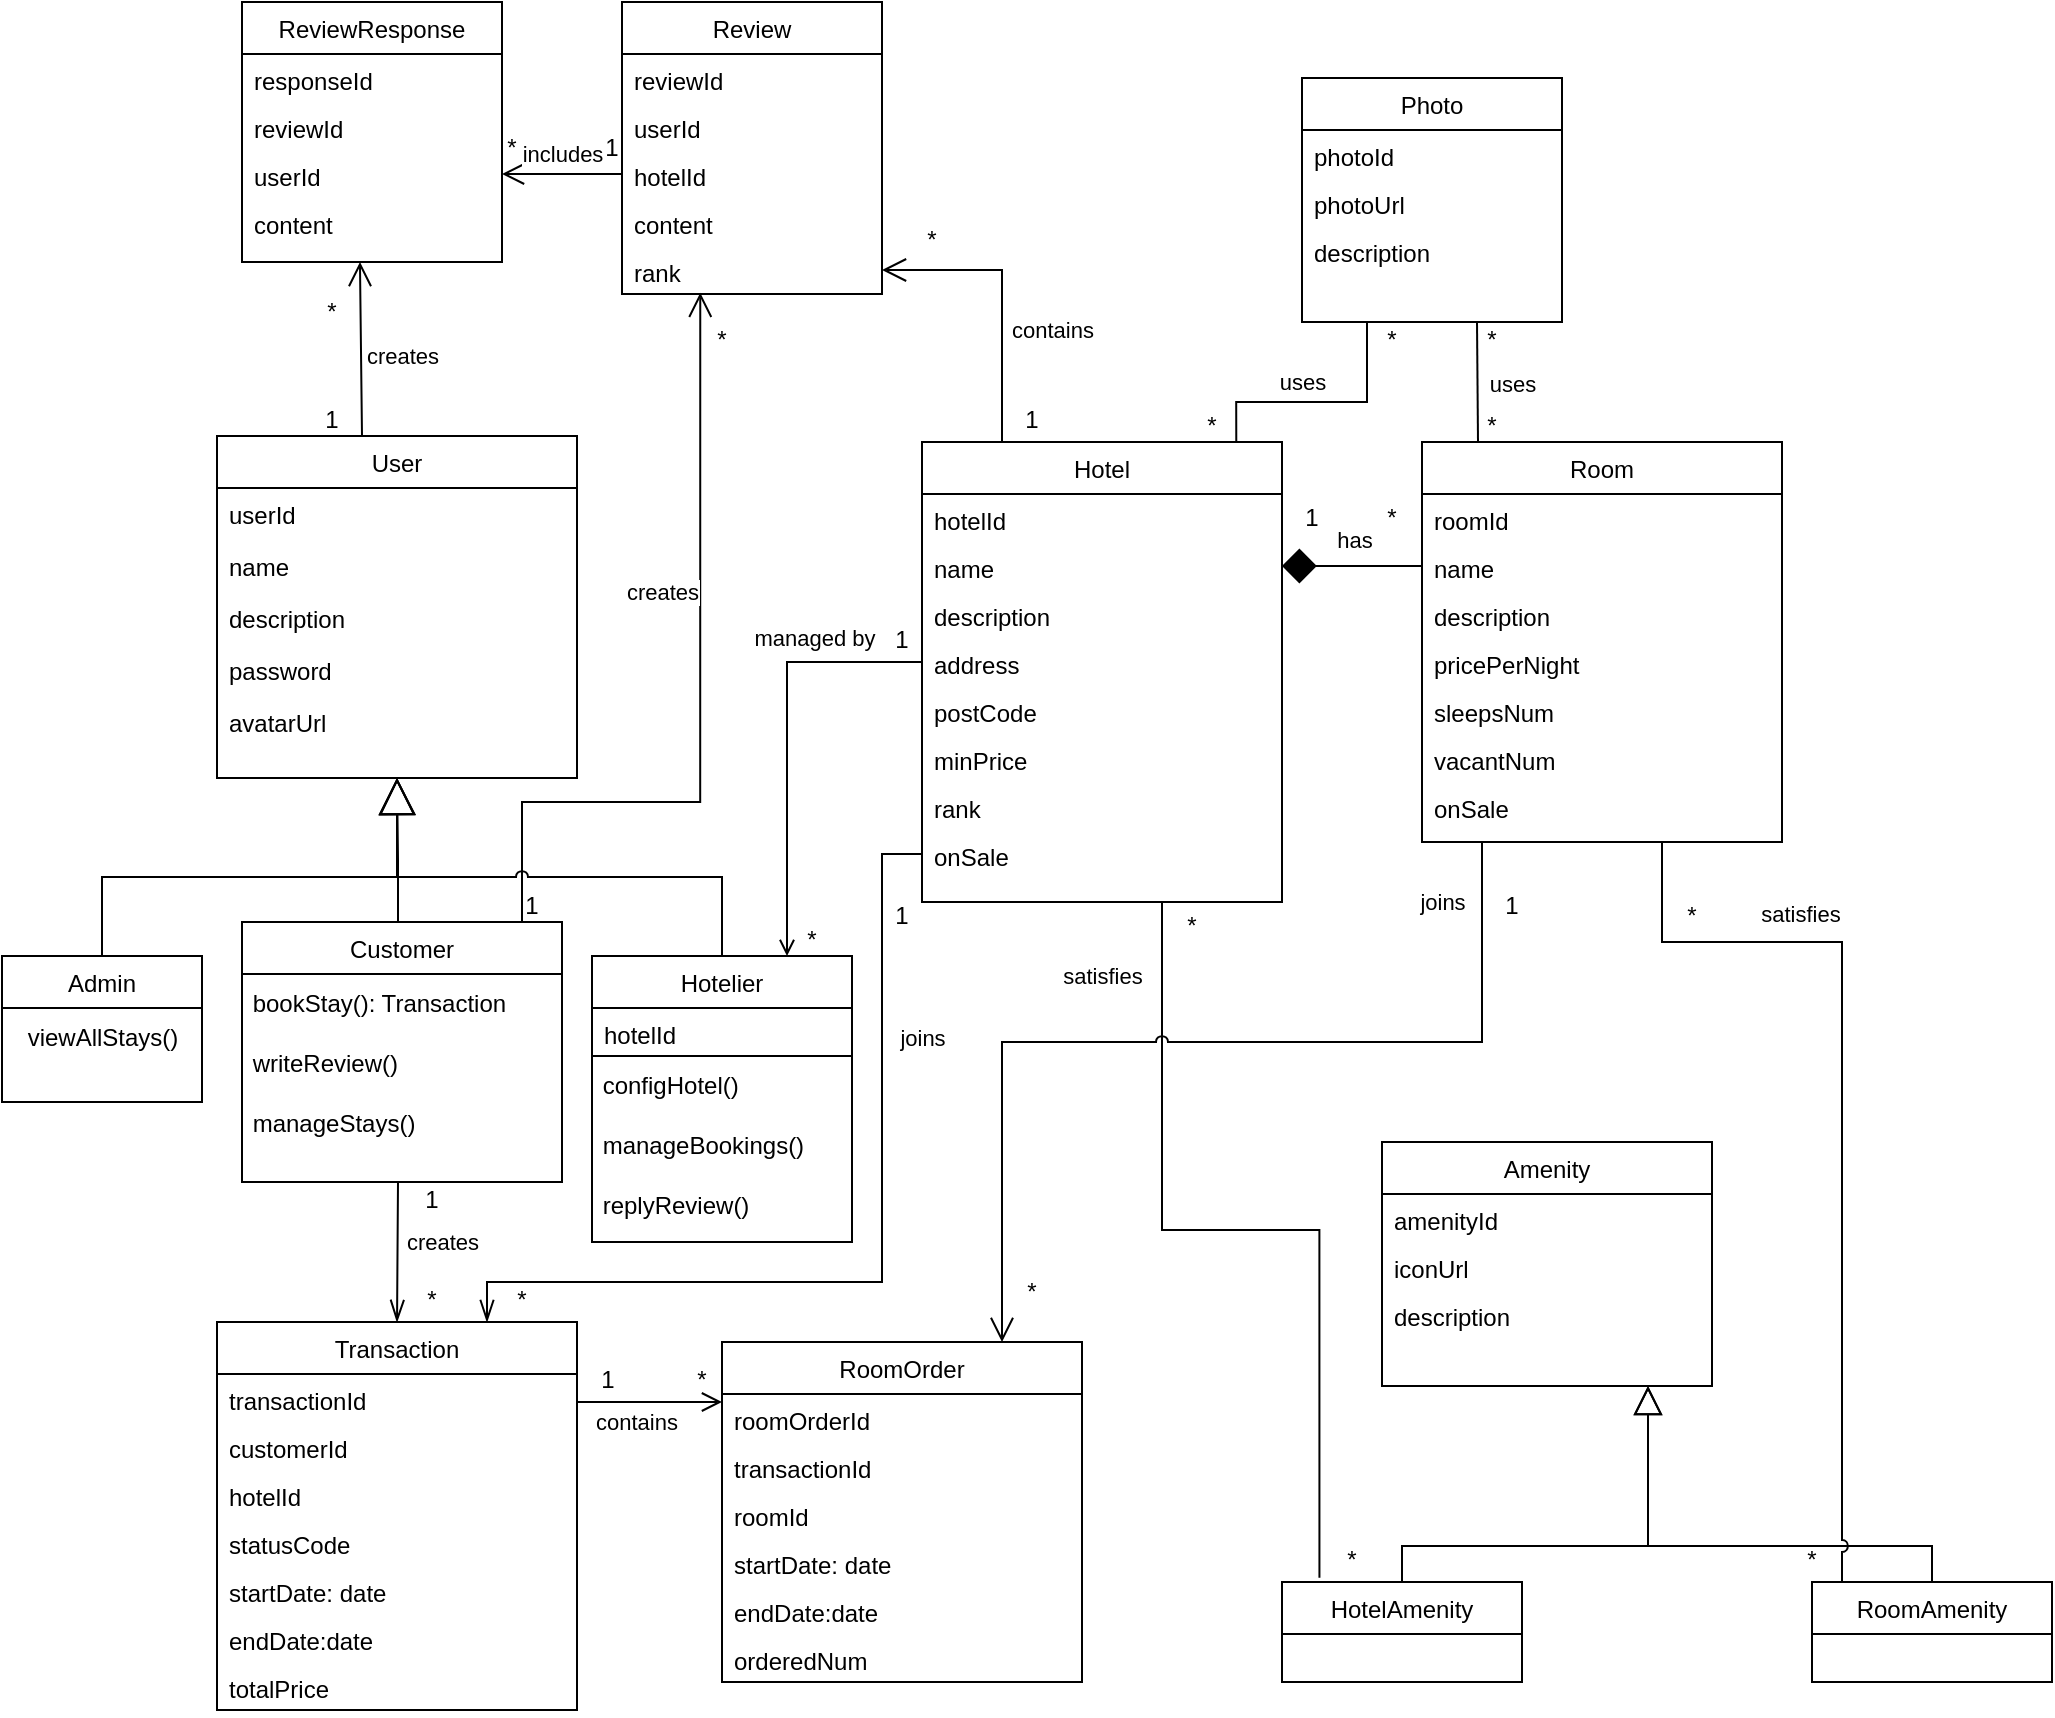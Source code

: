 <mxfile version="20.2.3" type="google"><diagram id="aSwa7ETmLhgrIeJI8pSW" name="Page-1"><mxGraphModel grid="1" page="1" gridSize="10" guides="1" tooltips="1" connect="1" arrows="1" fold="1" pageScale="1" pageWidth="827" pageHeight="1169" math="0" shadow="0"><root><mxCell id="0"/><mxCell id="1" parent="0"/><mxCell id="eSgOIEtnRyOjsl1d_FA5-6" style="edgeStyle=orthogonalEdgeStyle;rounded=0;jumpStyle=arc;orthogonalLoop=1;jettySize=auto;html=1;startArrow=none;startFill=0;endArrow=open;endFill=0;startSize=15;endSize=10;targetPerimeterSpacing=0;strokeWidth=1;exitX=0.278;exitY=0;exitDx=0;exitDy=0;exitPerimeter=0;" edge="1" parent="1" source="eSgOIEtnRyOjsl1d_FA5-7"><mxGeometry relative="1" as="geometry"><mxPoint x="-211" y="340" as="targetPoint"/><Array as="points"><mxPoint x="-210" y="405"/><mxPoint x="-211" y="405"/></Array></mxGeometry></mxCell><mxCell id="IqJjJi4wjDr5UEuTBUPb-1" value="creates" style="edgeLabel;html=1;align=center;verticalAlign=middle;resizable=0;points=[];" connectable="0" vertex="1" parent="eSgOIEtnRyOjsl1d_FA5-6"><mxGeometry x="0.131" y="-4" relative="1" as="geometry"><mxPoint x="17" y="-1" as="offset"/></mxGeometry></mxCell><mxCell id="eSgOIEtnRyOjsl1d_FA5-7" value="User" style="swimlane;fontStyle=0;align=center;verticalAlign=top;childLayout=stackLayout;horizontal=1;startSize=26;horizontalStack=0;resizeParent=1;resizeLast=0;collapsible=1;marginBottom=0;rounded=0;shadow=0;strokeWidth=1;" vertex="1" parent="1"><mxGeometry x="-282.5" y="427" width="180" height="171" as="geometry"><mxRectangle x="130" y="380" width="160" height="26" as="alternateBounds"/></mxGeometry></mxCell><mxCell id="eSgOIEtnRyOjsl1d_FA5-8" value="userId" style="text;align=left;verticalAlign=top;spacingLeft=4;spacingRight=4;overflow=hidden;rotatable=0;points=[[0,0.5],[1,0.5]];portConstraint=eastwest;" vertex="1" parent="eSgOIEtnRyOjsl1d_FA5-7"><mxGeometry y="26" width="180" height="26" as="geometry"/></mxCell><mxCell id="eSgOIEtnRyOjsl1d_FA5-9" value="name" style="text;align=left;verticalAlign=top;spacingLeft=4;spacingRight=4;overflow=hidden;rotatable=0;points=[[0,0.5],[1,0.5]];portConstraint=eastwest;" vertex="1" parent="eSgOIEtnRyOjsl1d_FA5-7"><mxGeometry y="52" width="180" height="26" as="geometry"/></mxCell><mxCell id="eSgOIEtnRyOjsl1d_FA5-10" value="description" style="text;align=left;verticalAlign=top;spacingLeft=4;spacingRight=4;overflow=hidden;rotatable=0;points=[[0,0.5],[1,0.5]];portConstraint=eastwest;" vertex="1" parent="eSgOIEtnRyOjsl1d_FA5-7"><mxGeometry y="78" width="180" height="26" as="geometry"/></mxCell><mxCell id="eSgOIEtnRyOjsl1d_FA5-11" value="password" style="text;align=left;verticalAlign=top;spacingLeft=4;spacingRight=4;overflow=hidden;rotatable=0;points=[[0,0.5],[1,0.5]];portConstraint=eastwest;rounded=0;shadow=0;html=0;" vertex="1" parent="eSgOIEtnRyOjsl1d_FA5-7"><mxGeometry y="104" width="180" height="26" as="geometry"/></mxCell><mxCell id="eSgOIEtnRyOjsl1d_FA5-12" value="avatarUrl" style="text;align=left;verticalAlign=top;spacingLeft=4;spacingRight=4;overflow=hidden;rotatable=0;points=[[0,0.5],[1,0.5]];portConstraint=eastwest;rounded=0;shadow=0;html=0;" vertex="1" parent="eSgOIEtnRyOjsl1d_FA5-7"><mxGeometry y="130" width="180" height="26" as="geometry"/></mxCell><mxCell id="eSgOIEtnRyOjsl1d_FA5-140" style="edgeStyle=orthogonalEdgeStyle;rounded=0;orthogonalLoop=1;jettySize=auto;html=1;exitX=0.5;exitY=0;exitDx=0;exitDy=0;entryX=0.5;entryY=1;entryDx=0;entryDy=0;endArrow=block;endFill=0;endSize=16;" edge="1" parent="1" source="eSgOIEtnRyOjsl1d_FA5-14" target="eSgOIEtnRyOjsl1d_FA5-7"><mxGeometry relative="1" as="geometry"/></mxCell><mxCell id="eSgOIEtnRyOjsl1d_FA5-14" value="Admin" style="swimlane;fontStyle=0;align=center;verticalAlign=top;childLayout=stackLayout;horizontal=1;startSize=26;horizontalStack=0;resizeParent=1;resizeLast=0;collapsible=1;marginBottom=0;rounded=0;shadow=0;strokeWidth=1;" vertex="1" parent="1"><mxGeometry x="-390" y="687" width="100" height="73" as="geometry"><mxRectangle x="130" y="380" width="160" height="26" as="alternateBounds"/></mxGeometry></mxCell><mxCell id="eSgOIEtnRyOjsl1d_FA5-133" value="viewAllStays()" style="text;html=1;align=center;verticalAlign=middle;resizable=0;points=[];autosize=1;strokeColor=none;fillColor=none;" vertex="1" parent="eSgOIEtnRyOjsl1d_FA5-14"><mxGeometry y="26" width="100" height="30" as="geometry"/></mxCell><mxCell id="eSgOIEtnRyOjsl1d_FA5-17" style="edgeStyle=orthogonalEdgeStyle;rounded=0;jumpStyle=arc;orthogonalLoop=1;jettySize=auto;html=1;startArrow=none;startFill=0;endArrow=open;endFill=0;startSize=15;endSize=10;targetPerimeterSpacing=0;strokeWidth=1;entryX=0.301;entryY=0.975;entryDx=0;entryDy=0;entryPerimeter=0;" edge="1" parent="1" source="eSgOIEtnRyOjsl1d_FA5-18" target="eSgOIEtnRyOjsl1d_FA5-68"><mxGeometry relative="1" as="geometry"><mxPoint x="-40" y="370" as="targetPoint"/><Array as="points"><mxPoint x="-130" y="610"/><mxPoint x="-41" y="610"/></Array></mxGeometry></mxCell><mxCell id="IqJjJi4wjDr5UEuTBUPb-4" value="creates" style="edgeLabel;html=1;align=center;verticalAlign=middle;resizable=0;points=[];" connectable="0" vertex="1" parent="eSgOIEtnRyOjsl1d_FA5-17"><mxGeometry x="0.24" y="3" relative="1" as="geometry"><mxPoint x="-16" y="-4" as="offset"/></mxGeometry></mxCell><mxCell id="eSgOIEtnRyOjsl1d_FA5-138" style="edgeStyle=orthogonalEdgeStyle;rounded=0;orthogonalLoop=1;jettySize=auto;html=1;exitX=0.5;exitY=0;exitDx=0;exitDy=0;entryX=0.5;entryY=1;entryDx=0;entryDy=0;endArrow=block;endFill=0;endSize=16;" edge="1" parent="1" source="eSgOIEtnRyOjsl1d_FA5-18" target="eSgOIEtnRyOjsl1d_FA5-7"><mxGeometry relative="1" as="geometry"><Array as="points"><mxPoint x="-192" y="670"/><mxPoint x="-192" y="639"/><mxPoint x="-192" y="639"/></Array></mxGeometry></mxCell><mxCell id="eSgOIEtnRyOjsl1d_FA5-143" style="edgeStyle=orthogonalEdgeStyle;rounded=0;jumpStyle=arc;orthogonalLoop=1;jettySize=auto;html=1;exitX=0.5;exitY=1;exitDx=0;exitDy=0;entryX=0.5;entryY=0;entryDx=0;entryDy=0;endArrow=openThin;endFill=0;endSize=9;startSize=15;" edge="1" parent="1" source="eSgOIEtnRyOjsl1d_FA5-18" target="eSgOIEtnRyOjsl1d_FA5-102"><mxGeometry relative="1" as="geometry"><Array as="points"><mxPoint x="-192" y="800"/><mxPoint x="-192" y="835"/><mxPoint x="-192" y="835"/></Array></mxGeometry></mxCell><mxCell id="IqJjJi4wjDr5UEuTBUPb-5" value="creates" style="edgeLabel;html=1;align=center;verticalAlign=middle;resizable=0;points=[];" connectable="0" vertex="1" parent="eSgOIEtnRyOjsl1d_FA5-143"><mxGeometry x="-0.114" y="1" relative="1" as="geometry"><mxPoint x="21" as="offset"/></mxGeometry></mxCell><mxCell id="eSgOIEtnRyOjsl1d_FA5-18" value="Customer" style="swimlane;fontStyle=0;align=center;verticalAlign=top;childLayout=stackLayout;horizontal=1;startSize=26;horizontalStack=0;resizeParent=1;resizeLast=0;collapsible=1;marginBottom=0;rounded=0;shadow=0;strokeWidth=1;" vertex="1" parent="1"><mxGeometry x="-270" y="670" width="160" height="130" as="geometry"><mxRectangle x="130" y="380" width="160" height="26" as="alternateBounds"/></mxGeometry></mxCell><mxCell id="eSgOIEtnRyOjsl1d_FA5-130" value="&amp;nbsp;bookStay(): Transaction" style="text;html=1;align=left;verticalAlign=middle;resizable=0;points=[];autosize=1;strokeColor=none;fillColor=none;" vertex="1" parent="eSgOIEtnRyOjsl1d_FA5-18"><mxGeometry y="26" width="160" height="30" as="geometry"/></mxCell><mxCell id="eSgOIEtnRyOjsl1d_FA5-131" value="&amp;nbsp;writeReview()" style="text;html=1;align=left;verticalAlign=middle;resizable=0;points=[];autosize=1;strokeColor=none;fillColor=none;glass=0;rounded=0;shadow=0;sketch=0;" vertex="1" parent="eSgOIEtnRyOjsl1d_FA5-18"><mxGeometry y="56" width="160" height="30" as="geometry"/></mxCell><mxCell id="eSgOIEtnRyOjsl1d_FA5-132" value="&amp;nbsp;manageStays()" style="text;html=1;align=left;verticalAlign=middle;resizable=0;points=[];autosize=1;strokeColor=none;fillColor=none;" vertex="1" parent="eSgOIEtnRyOjsl1d_FA5-18"><mxGeometry y="86" width="160" height="30" as="geometry"/></mxCell><mxCell id="eSgOIEtnRyOjsl1d_FA5-20" style="edgeStyle=orthogonalEdgeStyle;rounded=0;orthogonalLoop=1;jettySize=auto;html=1;entryX=0;entryY=0.5;entryDx=0;entryDy=0;endArrow=none;endFill=0;endSize=10;strokeWidth=1;exitX=0.75;exitY=0;exitDx=0;exitDy=0;startArrow=open;startFill=0;" edge="1" parent="1" source="eSgOIEtnRyOjsl1d_FA5-21" target="eSgOIEtnRyOjsl1d_FA5-41"><mxGeometry relative="1" as="geometry"/></mxCell><mxCell id="IqJjJi4wjDr5UEuTBUPb-14" value="managed by" style="edgeLabel;html=1;align=center;verticalAlign=middle;resizable=0;points=[];" connectable="0" vertex="1" parent="eSgOIEtnRyOjsl1d_FA5-20"><mxGeometry x="0.406" y="-4" relative="1" as="geometry"><mxPoint x="9" y="-16" as="offset"/></mxGeometry></mxCell><mxCell id="eSgOIEtnRyOjsl1d_FA5-142" style="edgeStyle=orthogonalEdgeStyle;rounded=0;orthogonalLoop=1;jettySize=auto;html=1;exitX=0.5;exitY=0;exitDx=0;exitDy=0;entryX=0.5;entryY=1;entryDx=0;entryDy=0;endArrow=block;endFill=0;endSize=16;jumpStyle=arc;" edge="1" parent="1" source="eSgOIEtnRyOjsl1d_FA5-21" target="eSgOIEtnRyOjsl1d_FA5-7"><mxGeometry relative="1" as="geometry"/></mxCell><mxCell id="eSgOIEtnRyOjsl1d_FA5-21" value="Hotelier" style="swimlane;fontStyle=0;align=center;verticalAlign=top;childLayout=stackLayout;horizontal=1;startSize=26;horizontalStack=0;resizeParent=1;resizeLast=0;collapsible=1;marginBottom=0;rounded=0;shadow=0;strokeWidth=1;" vertex="1" parent="1"><mxGeometry x="-95" y="687" width="130" height="143" as="geometry"><mxRectangle x="130" y="380" width="160" height="26" as="alternateBounds"/></mxGeometry></mxCell><mxCell id="eSgOIEtnRyOjsl1d_FA5-22" value="hotelId&#10;" style="text;align=left;verticalAlign=top;spacingLeft=4;spacingRight=4;overflow=hidden;rotatable=0;points=[[0,0.5],[1,0.5]];portConstraint=eastwest;strokeColor=default;" vertex="1" parent="eSgOIEtnRyOjsl1d_FA5-21"><mxGeometry y="26" width="130" height="24" as="geometry"/></mxCell><mxCell id="eSgOIEtnRyOjsl1d_FA5-134" value="&amp;nbsp;configHotel()" style="text;html=1;align=left;verticalAlign=middle;resizable=0;points=[];autosize=1;strokeColor=none;fillColor=none;" vertex="1" parent="eSgOIEtnRyOjsl1d_FA5-21"><mxGeometry y="50" width="130" height="30" as="geometry"/></mxCell><mxCell id="eSgOIEtnRyOjsl1d_FA5-135" value="&amp;nbsp;manageBookings()" style="text;html=1;align=left;verticalAlign=middle;resizable=0;points=[];autosize=1;strokeColor=none;fillColor=none;" vertex="1" parent="eSgOIEtnRyOjsl1d_FA5-21"><mxGeometry y="80" width="130" height="30" as="geometry"/></mxCell><mxCell id="eSgOIEtnRyOjsl1d_FA5-147" value="&amp;nbsp;replyReview()" style="text;html=1;align=left;verticalAlign=middle;resizable=0;points=[];autosize=1;strokeColor=none;fillColor=none;" vertex="1" parent="eSgOIEtnRyOjsl1d_FA5-21"><mxGeometry y="110" width="130" height="30" as="geometry"/></mxCell><mxCell id="eSgOIEtnRyOjsl1d_FA5-24" value="RoomOrder" style="swimlane;fontStyle=0;align=center;verticalAlign=top;childLayout=stackLayout;horizontal=1;startSize=26;horizontalStack=0;resizeParent=1;resizeLast=0;collapsible=1;marginBottom=0;rounded=0;shadow=0;strokeWidth=1;" vertex="1" parent="1"><mxGeometry x="-30" y="880" width="180" height="170" as="geometry"><mxRectangle x="130" y="380" width="160" height="26" as="alternateBounds"/></mxGeometry></mxCell><mxCell id="eSgOIEtnRyOjsl1d_FA5-25" value="roomOrderId&#10;" style="text;align=left;verticalAlign=top;spacingLeft=4;spacingRight=4;overflow=hidden;rotatable=0;points=[[0,0.5],[1,0.5]];portConstraint=eastwest;" vertex="1" parent="eSgOIEtnRyOjsl1d_FA5-24"><mxGeometry y="26" width="180" height="24" as="geometry"/></mxCell><mxCell id="eSgOIEtnRyOjsl1d_FA5-26" value="transactionId" style="text;align=left;verticalAlign=top;spacingLeft=4;spacingRight=4;overflow=hidden;rotatable=0;points=[[0,0.5],[1,0.5]];portConstraint=eastwest;" vertex="1" parent="eSgOIEtnRyOjsl1d_FA5-24"><mxGeometry y="50" width="180" height="24" as="geometry"/></mxCell><mxCell id="eSgOIEtnRyOjsl1d_FA5-27" value="roomId" style="text;align=left;verticalAlign=top;spacingLeft=4;spacingRight=4;overflow=hidden;rotatable=0;points=[[0,0.5],[1,0.5]];portConstraint=eastwest;" vertex="1" parent="eSgOIEtnRyOjsl1d_FA5-24"><mxGeometry y="74" width="180" height="24" as="geometry"/></mxCell><mxCell id="eSgOIEtnRyOjsl1d_FA5-28" value="startDate: date" style="text;align=left;verticalAlign=top;spacingLeft=4;spacingRight=4;overflow=hidden;rotatable=0;points=[[0,0.5],[1,0.5]];portConstraint=eastwest;" vertex="1" parent="eSgOIEtnRyOjsl1d_FA5-24"><mxGeometry y="98" width="180" height="24" as="geometry"/></mxCell><mxCell id="eSgOIEtnRyOjsl1d_FA5-29" value="endDate:date" style="text;align=left;verticalAlign=top;spacingLeft=4;spacingRight=4;overflow=hidden;rotatable=0;points=[[0,0.5],[1,0.5]];portConstraint=eastwest;" vertex="1" parent="eSgOIEtnRyOjsl1d_FA5-24"><mxGeometry y="122" width="180" height="24" as="geometry"/></mxCell><mxCell id="eSgOIEtnRyOjsl1d_FA5-30" value="orderedNum" style="text;align=left;verticalAlign=top;spacingLeft=4;spacingRight=4;overflow=hidden;rotatable=0;points=[[0,0.5],[1,0.5]];portConstraint=eastwest;" vertex="1" parent="eSgOIEtnRyOjsl1d_FA5-24"><mxGeometry y="146" width="180" height="24" as="geometry"/></mxCell><mxCell id="eSgOIEtnRyOjsl1d_FA5-32" style="edgeStyle=orthogonalEdgeStyle;rounded=0;orthogonalLoop=1;jettySize=auto;html=1;entryX=0;entryY=0.5;entryDx=0;entryDy=0;startArrow=diamond;startFill=1;endArrow=none;endFill=0;endSize=10;strokeWidth=1;targetPerimeterSpacing=0;startSize=15;exitX=1;exitY=0.5;exitDx=0;exitDy=0;" edge="1" parent="1" source="eSgOIEtnRyOjsl1d_FA5-39" target="eSgOIEtnRyOjsl1d_FA5-53"><mxGeometry relative="1" as="geometry"/></mxCell><mxCell id="IqJjJi4wjDr5UEuTBUPb-11" value="has" style="edgeLabel;html=1;align=center;verticalAlign=middle;resizable=0;points=[];" connectable="0" vertex="1" parent="eSgOIEtnRyOjsl1d_FA5-32"><mxGeometry x="0.237" y="1" relative="1" as="geometry"><mxPoint x="-8" y="-12" as="offset"/></mxGeometry></mxCell><mxCell id="eSgOIEtnRyOjsl1d_FA5-33" style="edgeStyle=orthogonalEdgeStyle;rounded=0;jumpStyle=arc;orthogonalLoop=1;jettySize=auto;html=1;entryX=1;entryY=0.5;entryDx=0;entryDy=0;startArrow=none;startFill=0;endArrow=open;endFill=0;startSize=15;endSize=10;targetPerimeterSpacing=0;strokeWidth=1;" edge="1" parent="1" source="eSgOIEtnRyOjsl1d_FA5-37" target="eSgOIEtnRyOjsl1d_FA5-68"><mxGeometry relative="1" as="geometry"><Array as="points"><mxPoint x="110" y="344"/></Array></mxGeometry></mxCell><mxCell id="IqJjJi4wjDr5UEuTBUPb-3" value="contains" style="edgeLabel;html=1;align=center;verticalAlign=middle;resizable=0;points=[];" connectable="0" vertex="1" parent="eSgOIEtnRyOjsl1d_FA5-33"><mxGeometry x="-0.239" y="-2" relative="1" as="geometry"><mxPoint x="23" y="-1" as="offset"/></mxGeometry></mxCell><mxCell id="eSgOIEtnRyOjsl1d_FA5-35" style="edgeStyle=orthogonalEdgeStyle;rounded=0;jumpStyle=none;orthogonalLoop=1;jettySize=auto;html=1;entryX=0.25;entryY=1;entryDx=0;entryDy=0;startArrow=none;startFill=0;endArrow=none;endFill=0;startSize=15;endSize=8;targetPerimeterSpacing=0;strokeWidth=1;exitX=0.873;exitY=-0.002;exitDx=0;exitDy=0;exitPerimeter=0;" edge="1" parent="1" source="eSgOIEtnRyOjsl1d_FA5-37" target="eSgOIEtnRyOjsl1d_FA5-88"><mxGeometry relative="1" as="geometry"><Array as="points"><mxPoint x="227" y="410"/><mxPoint x="292" y="410"/></Array></mxGeometry></mxCell><mxCell id="IqJjJi4wjDr5UEuTBUPb-9" value="uses" style="edgeLabel;html=1;align=center;verticalAlign=middle;resizable=0;points=[];" connectable="0" vertex="1" parent="eSgOIEtnRyOjsl1d_FA5-35"><mxGeometry x="0.177" y="-2" relative="1" as="geometry"><mxPoint x="-21" y="-12" as="offset"/></mxGeometry></mxCell><mxCell id="eSgOIEtnRyOjsl1d_FA5-36" style="edgeStyle=orthogonalEdgeStyle;rounded=0;jumpStyle=none;orthogonalLoop=1;jettySize=auto;html=1;entryX=0.156;entryY=-0.042;entryDx=0;entryDy=0;entryPerimeter=0;startArrow=none;startFill=0;endArrow=none;endFill=0;startSize=15;endSize=8;targetPerimeterSpacing=0;strokeWidth=1;" edge="1" parent="1" source="eSgOIEtnRyOjsl1d_FA5-37" target="eSgOIEtnRyOjsl1d_FA5-115"><mxGeometry relative="1" as="geometry"><Array as="points"><mxPoint x="190" y="824"/><mxPoint x="269" y="824"/></Array></mxGeometry></mxCell><mxCell id="IqJjJi4wjDr5UEuTBUPb-13" value="satisfies" style="edgeLabel;html=1;align=center;verticalAlign=middle;resizable=0;points=[];" connectable="0" vertex="1" parent="eSgOIEtnRyOjsl1d_FA5-36"><mxGeometry x="-0.465" y="-1" relative="1" as="geometry"><mxPoint x="-29" y="-75" as="offset"/></mxGeometry></mxCell><mxCell id="eSgOIEtnRyOjsl1d_FA5-145" style="edgeStyle=orthogonalEdgeStyle;rounded=0;jumpStyle=arc;orthogonalLoop=1;jettySize=auto;html=1;exitX=0;exitY=0.5;exitDx=0;exitDy=0;entryX=0.75;entryY=0;entryDx=0;entryDy=0;endArrow=openThin;endFill=0;startSize=15;endSize=9;" edge="1" parent="1" source="eSgOIEtnRyOjsl1d_FA5-45" target="eSgOIEtnRyOjsl1d_FA5-102"><mxGeometry relative="1" as="geometry"><Array as="points"><mxPoint x="50" y="636"/><mxPoint x="50" y="850"/><mxPoint x="-147" y="850"/></Array></mxGeometry></mxCell><mxCell id="IqJjJi4wjDr5UEuTBUPb-6" value="joins" style="edgeLabel;html=1;align=center;verticalAlign=middle;resizable=0;points=[];" connectable="0" vertex="1" parent="eSgOIEtnRyOjsl1d_FA5-145"><mxGeometry x="-0.508" y="-1" relative="1" as="geometry"><mxPoint x="21" y="1" as="offset"/></mxGeometry></mxCell><mxCell id="eSgOIEtnRyOjsl1d_FA5-37" value="Hotel" style="swimlane;fontStyle=0;align=center;verticalAlign=top;childLayout=stackLayout;horizontal=1;startSize=26;horizontalStack=0;resizeParent=1;resizeLast=0;collapsible=1;marginBottom=0;rounded=0;shadow=0;strokeWidth=1;" vertex="1" parent="1"><mxGeometry x="70" y="430" width="180" height="230" as="geometry"><mxRectangle x="130" y="380" width="160" height="26" as="alternateBounds"/></mxGeometry></mxCell><mxCell id="eSgOIEtnRyOjsl1d_FA5-38" value="hotelId&#10;" style="text;align=left;verticalAlign=top;spacingLeft=4;spacingRight=4;overflow=hidden;rotatable=0;points=[[0,0.5],[1,0.5]];portConstraint=eastwest;" vertex="1" parent="eSgOIEtnRyOjsl1d_FA5-37"><mxGeometry y="26" width="180" height="24" as="geometry"/></mxCell><mxCell id="eSgOIEtnRyOjsl1d_FA5-39" value="name" style="text;align=left;verticalAlign=top;spacingLeft=4;spacingRight=4;overflow=hidden;rotatable=0;points=[[0,0.5],[1,0.5]];portConstraint=eastwest;" vertex="1" parent="eSgOIEtnRyOjsl1d_FA5-37"><mxGeometry y="50" width="180" height="24" as="geometry"/></mxCell><mxCell id="eSgOIEtnRyOjsl1d_FA5-40" value="description" style="text;align=left;verticalAlign=top;spacingLeft=4;spacingRight=4;overflow=hidden;rotatable=0;points=[[0,0.5],[1,0.5]];portConstraint=eastwest;" vertex="1" parent="eSgOIEtnRyOjsl1d_FA5-37"><mxGeometry y="74" width="180" height="24" as="geometry"/></mxCell><mxCell id="eSgOIEtnRyOjsl1d_FA5-41" value="address" style="text;align=left;verticalAlign=top;spacingLeft=4;spacingRight=4;overflow=hidden;rotatable=0;points=[[0,0.5],[1,0.5]];portConstraint=eastwest;" vertex="1" parent="eSgOIEtnRyOjsl1d_FA5-37"><mxGeometry y="98" width="180" height="24" as="geometry"/></mxCell><mxCell id="eSgOIEtnRyOjsl1d_FA5-42" value="postCode" style="text;align=left;verticalAlign=top;spacingLeft=4;spacingRight=4;overflow=hidden;rotatable=0;points=[[0,0.5],[1,0.5]];portConstraint=eastwest;" vertex="1" parent="eSgOIEtnRyOjsl1d_FA5-37"><mxGeometry y="122" width="180" height="24" as="geometry"/></mxCell><mxCell id="eSgOIEtnRyOjsl1d_FA5-43" value="minPrice" style="text;align=left;verticalAlign=top;spacingLeft=4;spacingRight=4;overflow=hidden;rotatable=0;points=[[0,0.5],[1,0.5]];portConstraint=eastwest;" vertex="1" parent="eSgOIEtnRyOjsl1d_FA5-37"><mxGeometry y="146" width="180" height="24" as="geometry"/></mxCell><mxCell id="eSgOIEtnRyOjsl1d_FA5-44" value="rank" style="text;align=left;verticalAlign=top;spacingLeft=4;spacingRight=4;overflow=hidden;rotatable=0;points=[[0,0.5],[1,0.5]];portConstraint=eastwest;" vertex="1" parent="eSgOIEtnRyOjsl1d_FA5-37"><mxGeometry y="170" width="180" height="24" as="geometry"/></mxCell><mxCell id="eSgOIEtnRyOjsl1d_FA5-45" value="onSale" style="text;align=left;verticalAlign=top;spacingLeft=4;spacingRight=4;overflow=hidden;rotatable=0;points=[[0,0.5],[1,0.5]];portConstraint=eastwest;" vertex="1" parent="eSgOIEtnRyOjsl1d_FA5-37"><mxGeometry y="194" width="180" height="24" as="geometry"/></mxCell><mxCell id="eSgOIEtnRyOjsl1d_FA5-46" value="1" style="text;html=1;strokeColor=none;fillColor=none;align=center;verticalAlign=middle;whiteSpace=wrap;rounded=0;" vertex="1" parent="1"><mxGeometry x="35" y="520" width="50" height="17" as="geometry"/></mxCell><mxCell id="eSgOIEtnRyOjsl1d_FA5-47" value="*" style="text;html=1;strokeColor=none;fillColor=none;align=center;verticalAlign=middle;whiteSpace=wrap;rounded=0;" vertex="1" parent="1"><mxGeometry x="-10" y="670" width="50" height="17" as="geometry"/></mxCell><mxCell id="eSgOIEtnRyOjsl1d_FA5-49" style="edgeStyle=orthogonalEdgeStyle;rounded=0;jumpStyle=arc;orthogonalLoop=1;jettySize=auto;html=1;startArrow=none;startFill=0;endArrow=open;endFill=0;startSize=15;endSize=10;targetPerimeterSpacing=0;strokeWidth=1;" edge="1" parent="1" source="eSgOIEtnRyOjsl1d_FA5-51" target="eSgOIEtnRyOjsl1d_FA5-24"><mxGeometry relative="1" as="geometry"><mxPoint x="100" y="830" as="targetPoint"/><Array as="points"><mxPoint x="350" y="730"/><mxPoint x="110" y="730"/></Array></mxGeometry></mxCell><mxCell id="IqJjJi4wjDr5UEuTBUPb-8" value="joins" style="edgeLabel;html=1;align=center;verticalAlign=middle;resizable=0;points=[];" connectable="0" vertex="1" parent="eSgOIEtnRyOjsl1d_FA5-49"><mxGeometry x="-0.771" relative="1" as="geometry"><mxPoint x="-20" y="-26" as="offset"/></mxGeometry></mxCell><mxCell id="eSgOIEtnRyOjsl1d_FA5-50" style="edgeStyle=orthogonalEdgeStyle;rounded=0;jumpStyle=arc;orthogonalLoop=1;jettySize=auto;html=1;entryX=0.25;entryY=0;entryDx=0;entryDy=0;endArrow=none;endFill=0;" edge="1" parent="1" source="eSgOIEtnRyOjsl1d_FA5-51" target="eSgOIEtnRyOjsl1d_FA5-123"><mxGeometry relative="1" as="geometry"><Array as="points"><mxPoint x="348" y="390"/><mxPoint x="348" y="390"/></Array></mxGeometry></mxCell><mxCell id="IqJjJi4wjDr5UEuTBUPb-10" value="uses" style="edgeLabel;html=1;align=center;verticalAlign=middle;resizable=0;points=[];" connectable="0" vertex="1" parent="eSgOIEtnRyOjsl1d_FA5-50"><mxGeometry x="-0.046" y="-1" relative="1" as="geometry"><mxPoint x="16" as="offset"/></mxGeometry></mxCell><mxCell id="eSgOIEtnRyOjsl1d_FA5-51" value="Room" style="swimlane;fontStyle=0;align=center;verticalAlign=top;childLayout=stackLayout;horizontal=1;startSize=26;horizontalStack=0;resizeParent=1;resizeLast=0;collapsible=1;marginBottom=0;rounded=0;shadow=0;strokeWidth=1;" vertex="1" parent="1"><mxGeometry x="320" y="430" width="180" height="200" as="geometry"><mxRectangle x="130" y="380" width="160" height="26" as="alternateBounds"/></mxGeometry></mxCell><mxCell id="eSgOIEtnRyOjsl1d_FA5-52" value="roomId&#10;" style="text;align=left;verticalAlign=top;spacingLeft=4;spacingRight=4;overflow=hidden;rotatable=0;points=[[0,0.5],[1,0.5]];portConstraint=eastwest;" vertex="1" parent="eSgOIEtnRyOjsl1d_FA5-51"><mxGeometry y="26" width="180" height="24" as="geometry"/></mxCell><mxCell id="eSgOIEtnRyOjsl1d_FA5-53" value="name" style="text;align=left;verticalAlign=top;spacingLeft=4;spacingRight=4;overflow=hidden;rotatable=0;points=[[0,0.5],[1,0.5]];portConstraint=eastwest;" vertex="1" parent="eSgOIEtnRyOjsl1d_FA5-51"><mxGeometry y="50" width="180" height="24" as="geometry"/></mxCell><mxCell id="eSgOIEtnRyOjsl1d_FA5-54" value="description" style="text;align=left;verticalAlign=top;spacingLeft=4;spacingRight=4;overflow=hidden;rotatable=0;points=[[0,0.5],[1,0.5]];portConstraint=eastwest;" vertex="1" parent="eSgOIEtnRyOjsl1d_FA5-51"><mxGeometry y="74" width="180" height="24" as="geometry"/></mxCell><mxCell id="eSgOIEtnRyOjsl1d_FA5-55" value="pricePerNight" style="text;align=left;verticalAlign=top;spacingLeft=4;spacingRight=4;overflow=hidden;rotatable=0;points=[[0,0.5],[1,0.5]];portConstraint=eastwest;" vertex="1" parent="eSgOIEtnRyOjsl1d_FA5-51"><mxGeometry y="98" width="180" height="24" as="geometry"/></mxCell><mxCell id="eSgOIEtnRyOjsl1d_FA5-56" value="sleepsNum" style="text;align=left;verticalAlign=top;spacingLeft=4;spacingRight=4;overflow=hidden;rotatable=0;points=[[0,0.5],[1,0.5]];portConstraint=eastwest;" vertex="1" parent="eSgOIEtnRyOjsl1d_FA5-51"><mxGeometry y="122" width="180" height="24" as="geometry"/></mxCell><mxCell id="eSgOIEtnRyOjsl1d_FA5-57" value="vacantNum" style="text;align=left;verticalAlign=top;spacingLeft=4;spacingRight=4;overflow=hidden;rotatable=0;points=[[0,0.5],[1,0.5]];portConstraint=eastwest;" vertex="1" parent="eSgOIEtnRyOjsl1d_FA5-51"><mxGeometry y="146" width="180" height="24" as="geometry"/></mxCell><mxCell id="eSgOIEtnRyOjsl1d_FA5-58" value="onSale" style="text;align=left;verticalAlign=top;spacingLeft=4;spacingRight=4;overflow=hidden;rotatable=0;points=[[0,0.5],[1,0.5]];portConstraint=eastwest;" vertex="1" parent="eSgOIEtnRyOjsl1d_FA5-51"><mxGeometry y="170" width="180" height="26" as="geometry"/></mxCell><mxCell id="eSgOIEtnRyOjsl1d_FA5-59" value="1" style="text;html=1;strokeColor=none;fillColor=none;align=center;verticalAlign=middle;whiteSpace=wrap;rounded=0;" vertex="1" parent="1"><mxGeometry x="250" y="459.5" width="30" height="17" as="geometry"/></mxCell><mxCell id="eSgOIEtnRyOjsl1d_FA5-60" value="*" style="text;html=1;strokeColor=none;fillColor=none;align=center;verticalAlign=middle;whiteSpace=wrap;rounded=0;" vertex="1" parent="1"><mxGeometry x="290" y="459.5" width="30" height="17" as="geometry"/></mxCell><mxCell id="eSgOIEtnRyOjsl1d_FA5-61" style="edgeStyle=orthogonalEdgeStyle;rounded=0;orthogonalLoop=1;jettySize=auto;html=1;startArrow=none;startFill=0;endArrow=open;endFill=0;startSize=15;endSize=9;targetPerimeterSpacing=0;strokeWidth=1;entryX=1;entryY=0.5;entryDx=0;entryDy=0;" edge="1" parent="1" source="eSgOIEtnRyOjsl1d_FA5-63" target="eSgOIEtnRyOjsl1d_FA5-73"><mxGeometry relative="1" as="geometry"><Array as="points"><mxPoint x="-90" y="296"/><mxPoint x="-90" y="296"/></Array></mxGeometry></mxCell><mxCell id="IqJjJi4wjDr5UEuTBUPb-2" value="includes" style="edgeLabel;html=1;align=center;verticalAlign=middle;resizable=0;points=[];" connectable="0" vertex="1" parent="eSgOIEtnRyOjsl1d_FA5-61"><mxGeometry x="-0.196" y="-1" relative="1" as="geometry"><mxPoint x="-6" y="-9" as="offset"/></mxGeometry></mxCell><mxCell id="eSgOIEtnRyOjsl1d_FA5-63" value="Review" style="swimlane;fontStyle=0;align=center;verticalAlign=top;childLayout=stackLayout;horizontal=1;startSize=26;horizontalStack=0;resizeParent=1;resizeLast=0;collapsible=1;marginBottom=0;rounded=0;shadow=0;strokeWidth=1;" vertex="1" parent="1"><mxGeometry x="-80" y="210" width="130" height="146" as="geometry"><mxRectangle x="130" y="380" width="160" height="26" as="alternateBounds"/></mxGeometry></mxCell><mxCell id="eSgOIEtnRyOjsl1d_FA5-64" value="reviewId&#10;" style="text;align=left;verticalAlign=top;spacingLeft=4;spacingRight=4;overflow=hidden;rotatable=0;points=[[0,0.5],[1,0.5]];portConstraint=eastwest;" vertex="1" parent="eSgOIEtnRyOjsl1d_FA5-63"><mxGeometry y="26" width="130" height="24" as="geometry"/></mxCell><mxCell id="eSgOIEtnRyOjsl1d_FA5-65" value="userId" style="text;align=left;verticalAlign=top;spacingLeft=4;spacingRight=4;overflow=hidden;rotatable=0;points=[[0,0.5],[1,0.5]];portConstraint=eastwest;" vertex="1" parent="eSgOIEtnRyOjsl1d_FA5-63"><mxGeometry y="50" width="130" height="24" as="geometry"/></mxCell><mxCell id="eSgOIEtnRyOjsl1d_FA5-66" value="hotelId" style="text;align=left;verticalAlign=top;spacingLeft=4;spacingRight=4;overflow=hidden;rotatable=0;points=[[0,0.5],[1,0.5]];portConstraint=eastwest;" vertex="1" parent="eSgOIEtnRyOjsl1d_FA5-63"><mxGeometry y="74" width="130" height="24" as="geometry"/></mxCell><mxCell id="eSgOIEtnRyOjsl1d_FA5-67" value="content" style="text;align=left;verticalAlign=top;spacingLeft=4;spacingRight=4;overflow=hidden;rotatable=0;points=[[0,0.5],[1,0.5]];portConstraint=eastwest;" vertex="1" parent="eSgOIEtnRyOjsl1d_FA5-63"><mxGeometry y="98" width="130" height="24" as="geometry"/></mxCell><mxCell id="eSgOIEtnRyOjsl1d_FA5-68" value="rank" style="text;align=left;verticalAlign=top;spacingLeft=4;spacingRight=4;overflow=hidden;rotatable=0;points=[[0,0.5],[1,0.5]];portConstraint=eastwest;" vertex="1" parent="eSgOIEtnRyOjsl1d_FA5-63"><mxGeometry y="122" width="130" height="24" as="geometry"/></mxCell><mxCell id="eSgOIEtnRyOjsl1d_FA5-70" value="ReviewResponse" style="swimlane;fontStyle=0;align=center;verticalAlign=top;childLayout=stackLayout;horizontal=1;startSize=26;horizontalStack=0;resizeParent=1;resizeLast=0;collapsible=1;marginBottom=0;rounded=0;shadow=0;strokeWidth=1;sketch=0;glass=0;swimlaneLine=1;" vertex="1" parent="1"><mxGeometry x="-270" y="210" width="130" height="130" as="geometry"><mxRectangle x="-270" y="210" width="160" height="26" as="alternateBounds"/></mxGeometry></mxCell><mxCell id="eSgOIEtnRyOjsl1d_FA5-71" value="responseId&#10;" style="text;align=left;verticalAlign=top;spacingLeft=4;spacingRight=4;overflow=hidden;rotatable=0;points=[[0,0.5],[1,0.5]];portConstraint=eastwest;" vertex="1" parent="eSgOIEtnRyOjsl1d_FA5-70"><mxGeometry y="26" width="130" height="24" as="geometry"/></mxCell><mxCell id="eSgOIEtnRyOjsl1d_FA5-72" value="reviewId" style="text;align=left;verticalAlign=top;spacingLeft=4;spacingRight=4;overflow=hidden;rotatable=0;points=[[0,0.5],[1,0.5]];portConstraint=eastwest;" vertex="1" parent="eSgOIEtnRyOjsl1d_FA5-70"><mxGeometry y="50" width="130" height="24" as="geometry"/></mxCell><mxCell id="eSgOIEtnRyOjsl1d_FA5-73" value="userId" style="text;align=left;verticalAlign=top;spacingLeft=4;spacingRight=4;overflow=hidden;rotatable=0;points=[[0,0.5],[1,0.5]];portConstraint=eastwest;" vertex="1" parent="eSgOIEtnRyOjsl1d_FA5-70"><mxGeometry y="74" width="130" height="24" as="geometry"/></mxCell><mxCell id="eSgOIEtnRyOjsl1d_FA5-74" value="content" style="text;align=left;verticalAlign=top;spacingLeft=4;spacingRight=4;overflow=hidden;rotatable=0;points=[[0,0.5],[1,0.5]];portConstraint=eastwest;shadow=0;rounded=0;glass=0;sketch=0;strokeColor=none;" vertex="1" parent="eSgOIEtnRyOjsl1d_FA5-70"><mxGeometry y="98" width="130" height="24" as="geometry"/></mxCell><mxCell id="eSgOIEtnRyOjsl1d_FA5-75" value="1" style="text;html=1;strokeColor=none;fillColor=none;align=center;verticalAlign=middle;whiteSpace=wrap;rounded=0;" vertex="1" parent="1"><mxGeometry x="-110" y="274.5" width="50" height="17" as="geometry"/></mxCell><mxCell id="eSgOIEtnRyOjsl1d_FA5-76" value="*" style="text;html=1;strokeColor=none;fillColor=none;align=center;verticalAlign=middle;whiteSpace=wrap;rounded=0;" vertex="1" parent="1"><mxGeometry x="-160" y="274.5" width="50" height="17" as="geometry"/></mxCell><mxCell id="eSgOIEtnRyOjsl1d_FA5-77" value="1" style="text;html=1;strokeColor=none;fillColor=none;align=center;verticalAlign=middle;whiteSpace=wrap;rounded=0;" vertex="1" parent="1"><mxGeometry x="-150" y="653" width="50" height="17" as="geometry"/></mxCell><mxCell id="eSgOIEtnRyOjsl1d_FA5-78" value="*" style="text;html=1;strokeColor=none;fillColor=none;align=center;verticalAlign=middle;whiteSpace=wrap;rounded=0;" vertex="1" parent="1"><mxGeometry x="-55" y="370" width="50" height="17" as="geometry"/></mxCell><mxCell id="eSgOIEtnRyOjsl1d_FA5-79" value="*" style="text;html=1;strokeColor=none;fillColor=none;align=center;verticalAlign=middle;whiteSpace=wrap;rounded=0;" vertex="1" parent="1"><mxGeometry x="-250" y="356" width="50" height="17" as="geometry"/></mxCell><mxCell id="eSgOIEtnRyOjsl1d_FA5-80" value="1" style="text;html=1;strokeColor=none;fillColor=none;align=center;verticalAlign=middle;whiteSpace=wrap;rounded=0;" vertex="1" parent="1"><mxGeometry x="-250" y="410" width="50" height="17" as="geometry"/></mxCell><mxCell id="eSgOIEtnRyOjsl1d_FA5-81" value="*" style="text;html=1;strokeColor=none;fillColor=none;align=center;verticalAlign=middle;whiteSpace=wrap;rounded=0;" vertex="1" parent="1"><mxGeometry x="50" y="320" width="50" height="17" as="geometry"/></mxCell><mxCell id="eSgOIEtnRyOjsl1d_FA5-82" value="1" style="text;html=1;strokeColor=none;fillColor=none;align=center;verticalAlign=middle;whiteSpace=wrap;rounded=0;" vertex="1" parent="1"><mxGeometry x="100" y="410" width="50" height="17" as="geometry"/></mxCell><mxCell id="eSgOIEtnRyOjsl1d_FA5-83" value="1" style="text;html=1;strokeColor=none;fillColor=none;align=center;verticalAlign=middle;whiteSpace=wrap;rounded=0;" vertex="1" parent="1"><mxGeometry x="-190" y="800" width="30" height="17" as="geometry"/></mxCell><mxCell id="eSgOIEtnRyOjsl1d_FA5-84" value="*" style="text;html=1;strokeColor=none;fillColor=none;align=center;verticalAlign=middle;whiteSpace=wrap;rounded=0;" vertex="1" parent="1"><mxGeometry x="115" y="850" width="20" height="10" as="geometry"/></mxCell><mxCell id="eSgOIEtnRyOjsl1d_FA5-85" value="1" style="text;html=1;strokeColor=none;fillColor=none;align=center;verticalAlign=middle;whiteSpace=wrap;rounded=0;" vertex="1" parent="1"><mxGeometry x="45" y="658" width="30" height="17" as="geometry"/></mxCell><mxCell id="eSgOIEtnRyOjsl1d_FA5-86" value="1" style="text;html=1;strokeColor=none;fillColor=none;align=center;verticalAlign=middle;whiteSpace=wrap;rounded=0;" vertex="1" parent="1"><mxGeometry x="350" y="653" width="30" height="17" as="geometry"/></mxCell><mxCell id="eSgOIEtnRyOjsl1d_FA5-88" value="Photo" style="swimlane;fontStyle=0;align=center;verticalAlign=top;childLayout=stackLayout;horizontal=1;startSize=26;horizontalStack=0;resizeParent=1;resizeLast=0;collapsible=1;marginBottom=0;rounded=0;shadow=0;strokeWidth=1;" vertex="1" parent="1"><mxGeometry x="260" y="248" width="130" height="122" as="geometry"><mxRectangle x="130" y="380" width="160" height="26" as="alternateBounds"/></mxGeometry></mxCell><mxCell id="eSgOIEtnRyOjsl1d_FA5-89" value="photoId&#10;" style="text;align=left;verticalAlign=top;spacingLeft=4;spacingRight=4;overflow=hidden;rotatable=0;points=[[0,0.5],[1,0.5]];portConstraint=eastwest;" vertex="1" parent="eSgOIEtnRyOjsl1d_FA5-88"><mxGeometry y="26" width="130" height="24" as="geometry"/></mxCell><mxCell id="eSgOIEtnRyOjsl1d_FA5-90" value="photoUrl" style="text;align=left;verticalAlign=top;spacingLeft=4;spacingRight=4;overflow=hidden;rotatable=0;points=[[0,0.5],[1,0.5]];portConstraint=eastwest;" vertex="1" parent="eSgOIEtnRyOjsl1d_FA5-88"><mxGeometry y="50" width="130" height="24" as="geometry"/></mxCell><mxCell id="eSgOIEtnRyOjsl1d_FA5-91" value="description" style="text;align=left;verticalAlign=top;spacingLeft=4;spacingRight=4;overflow=hidden;rotatable=0;points=[[0,0.5],[1,0.5]];portConstraint=eastwest;" vertex="1" parent="eSgOIEtnRyOjsl1d_FA5-88"><mxGeometry y="74" width="130" height="24" as="geometry"/></mxCell><mxCell id="eSgOIEtnRyOjsl1d_FA5-92" value="*" style="text;html=1;strokeColor=none;fillColor=none;align=center;verticalAlign=middle;whiteSpace=wrap;rounded=0;" vertex="1" parent="1"><mxGeometry x="200" y="413" width="30" height="17" as="geometry"/></mxCell><mxCell id="eSgOIEtnRyOjsl1d_FA5-93" value="*" style="text;html=1;strokeColor=none;fillColor=none;align=center;verticalAlign=middle;whiteSpace=wrap;rounded=0;" vertex="1" parent="1"><mxGeometry x="340" y="413" width="30" height="17" as="geometry"/></mxCell><mxCell id="eSgOIEtnRyOjsl1d_FA5-94" value="*" style="text;html=1;strokeColor=none;fillColor=none;align=center;verticalAlign=middle;whiteSpace=wrap;rounded=0;" vertex="1" parent="1"><mxGeometry x="290" y="370" width="30" height="17" as="geometry"/></mxCell><mxCell id="eSgOIEtnRyOjsl1d_FA5-96" value="Amenity" style="swimlane;fontStyle=0;align=center;verticalAlign=top;childLayout=stackLayout;horizontal=1;startSize=26;horizontalStack=0;resizeParent=1;resizeLast=0;collapsible=1;marginBottom=0;rounded=0;shadow=0;strokeWidth=1;" vertex="1" parent="1"><mxGeometry x="300" y="780" width="165" height="122" as="geometry"><mxRectangle x="130" y="380" width="160" height="26" as="alternateBounds"/></mxGeometry></mxCell><mxCell id="eSgOIEtnRyOjsl1d_FA5-97" value="amenityId" style="text;align=left;verticalAlign=top;spacingLeft=4;spacingRight=4;overflow=hidden;rotatable=0;points=[[0,0.5],[1,0.5]];portConstraint=eastwest;" vertex="1" parent="eSgOIEtnRyOjsl1d_FA5-96"><mxGeometry y="26" width="165" height="24" as="geometry"/></mxCell><mxCell id="eSgOIEtnRyOjsl1d_FA5-98" value="iconUrl" style="text;align=left;verticalAlign=top;spacingLeft=4;spacingRight=4;overflow=hidden;rotatable=0;points=[[0,0.5],[1,0.5]];portConstraint=eastwest;" vertex="1" parent="eSgOIEtnRyOjsl1d_FA5-96"><mxGeometry y="50" width="165" height="24" as="geometry"/></mxCell><mxCell id="eSgOIEtnRyOjsl1d_FA5-99" value="description" style="text;align=left;verticalAlign=top;spacingLeft=4;spacingRight=4;overflow=hidden;rotatable=0;points=[[0,0.5],[1,0.5]];portConstraint=eastwest;" vertex="1" parent="eSgOIEtnRyOjsl1d_FA5-96"><mxGeometry y="74" width="165" height="24" as="geometry"/></mxCell><mxCell id="eSgOIEtnRyOjsl1d_FA5-101" style="edgeStyle=orthogonalEdgeStyle;rounded=0;jumpStyle=none;orthogonalLoop=1;jettySize=auto;html=1;startArrow=none;startFill=0;endArrow=open;endFill=0;startSize=15;endSize=8;targetPerimeterSpacing=0;strokeWidth=1;" edge="1" parent="1" source="eSgOIEtnRyOjsl1d_FA5-102" target="eSgOIEtnRyOjsl1d_FA5-24"><mxGeometry relative="1" as="geometry"><Array as="points"><mxPoint x="-70" y="910"/><mxPoint x="-70" y="910"/></Array></mxGeometry></mxCell><mxCell id="IqJjJi4wjDr5UEuTBUPb-7" value="contains" style="edgeLabel;html=1;align=center;verticalAlign=middle;resizable=0;points=[];" connectable="0" vertex="1" parent="eSgOIEtnRyOjsl1d_FA5-101"><mxGeometry x="0.338" y="1" relative="1" as="geometry"><mxPoint x="-19" y="11" as="offset"/></mxGeometry></mxCell><mxCell id="eSgOIEtnRyOjsl1d_FA5-102" value="Transaction" style="swimlane;fontStyle=0;align=center;verticalAlign=top;childLayout=stackLayout;horizontal=1;startSize=26;horizontalStack=0;resizeParent=1;resizeLast=0;collapsible=1;marginBottom=0;rounded=0;shadow=0;strokeWidth=1;" vertex="1" parent="1"><mxGeometry x="-282.5" y="870" width="180" height="194" as="geometry"><mxRectangle x="130" y="380" width="160" height="26" as="alternateBounds"/></mxGeometry></mxCell><mxCell id="eSgOIEtnRyOjsl1d_FA5-103" value="transactionId&#10;" style="text;align=left;verticalAlign=top;spacingLeft=4;spacingRight=4;overflow=hidden;rotatable=0;points=[[0,0.5],[1,0.5]];portConstraint=eastwest;" vertex="1" parent="eSgOIEtnRyOjsl1d_FA5-102"><mxGeometry y="26" width="180" height="24" as="geometry"/></mxCell><mxCell id="eSgOIEtnRyOjsl1d_FA5-104" value="customerId" style="text;align=left;verticalAlign=top;spacingLeft=4;spacingRight=4;overflow=hidden;rotatable=0;points=[[0,0.5],[1,0.5]];portConstraint=eastwest;" vertex="1" parent="eSgOIEtnRyOjsl1d_FA5-102"><mxGeometry y="50" width="180" height="24" as="geometry"/></mxCell><mxCell id="eSgOIEtnRyOjsl1d_FA5-105" value="hotelId" style="text;align=left;verticalAlign=top;spacingLeft=4;spacingRight=4;overflow=hidden;rotatable=0;points=[[0,0.5],[1,0.5]];portConstraint=eastwest;" vertex="1" parent="eSgOIEtnRyOjsl1d_FA5-102"><mxGeometry y="74" width="180" height="24" as="geometry"/></mxCell><mxCell id="eSgOIEtnRyOjsl1d_FA5-106" value="statusCode" style="text;align=left;verticalAlign=top;spacingLeft=4;spacingRight=4;overflow=hidden;rotatable=0;points=[[0,0.5],[1,0.5]];portConstraint=eastwest;" vertex="1" parent="eSgOIEtnRyOjsl1d_FA5-102"><mxGeometry y="98" width="180" height="24" as="geometry"/></mxCell><mxCell id="eSgOIEtnRyOjsl1d_FA5-107" value="startDate: date" style="text;align=left;verticalAlign=top;spacingLeft=4;spacingRight=4;overflow=hidden;rotatable=0;points=[[0,0.5],[1,0.5]];portConstraint=eastwest;" vertex="1" parent="eSgOIEtnRyOjsl1d_FA5-102"><mxGeometry y="122" width="180" height="24" as="geometry"/></mxCell><mxCell id="eSgOIEtnRyOjsl1d_FA5-108" value="endDate:date" style="text;align=left;verticalAlign=top;spacingLeft=4;spacingRight=4;overflow=hidden;rotatable=0;points=[[0,0.5],[1,0.5]];portConstraint=eastwest;" vertex="1" parent="eSgOIEtnRyOjsl1d_FA5-102"><mxGeometry y="146" width="180" height="24" as="geometry"/></mxCell><mxCell id="eSgOIEtnRyOjsl1d_FA5-109" value="totalPrice" style="text;align=left;verticalAlign=top;spacingLeft=4;spacingRight=4;overflow=hidden;rotatable=0;points=[[0,0.5],[1,0.5]];portConstraint=eastwest;" vertex="1" parent="eSgOIEtnRyOjsl1d_FA5-102"><mxGeometry y="170" width="180" height="24" as="geometry"/></mxCell><mxCell id="eSgOIEtnRyOjsl1d_FA5-110" value="*" style="text;html=1;strokeColor=none;fillColor=none;align=center;verticalAlign=middle;whiteSpace=wrap;rounded=0;" vertex="1" parent="1"><mxGeometry x="-190" y="850" width="30" height="17" as="geometry"/></mxCell><mxCell id="eSgOIEtnRyOjsl1d_FA5-111" value="*" style="text;html=1;strokeColor=none;fillColor=none;align=center;verticalAlign=middle;whiteSpace=wrap;rounded=0;" vertex="1" parent="1"><mxGeometry x="-145" y="850" width="30" height="17" as="geometry"/></mxCell><mxCell id="eSgOIEtnRyOjsl1d_FA5-112" value="1" style="text;html=1;strokeColor=none;fillColor=none;align=center;verticalAlign=middle;whiteSpace=wrap;rounded=0;" vertex="1" parent="1"><mxGeometry x="-102.5" y="890" width="30" height="17" as="geometry"/></mxCell><mxCell id="eSgOIEtnRyOjsl1d_FA5-113" value="*" style="text;html=1;strokeColor=none;fillColor=none;align=center;verticalAlign=middle;whiteSpace=wrap;rounded=0;" vertex="1" parent="1"><mxGeometry x="-55" y="890" width="30" height="17" as="geometry"/></mxCell><mxCell id="eSgOIEtnRyOjsl1d_FA5-114" style="edgeStyle=orthogonalEdgeStyle;rounded=0;jumpStyle=none;orthogonalLoop=1;jettySize=auto;html=1;startArrow=none;startFill=0;endArrow=block;endFill=0;startSize=15;endSize=12;targetPerimeterSpacing=0;strokeWidth=1;" edge="1" parent="1" source="eSgOIEtnRyOjsl1d_FA5-115" target="eSgOIEtnRyOjsl1d_FA5-96"><mxGeometry relative="1" as="geometry"><Array as="points"><mxPoint x="310" y="982"/><mxPoint x="433" y="982"/></Array></mxGeometry></mxCell><mxCell id="eSgOIEtnRyOjsl1d_FA5-115" value="HotelAmenity" style="swimlane;fontStyle=0;align=center;verticalAlign=top;childLayout=stackLayout;horizontal=1;startSize=26;horizontalStack=0;resizeParent=1;resizeLast=0;collapsible=1;marginBottom=0;rounded=0;shadow=0;strokeWidth=1;" vertex="1" parent="1"><mxGeometry x="250" y="1000" width="120" height="50" as="geometry"><mxRectangle x="130" y="380" width="160" height="26" as="alternateBounds"/></mxGeometry></mxCell><mxCell id="eSgOIEtnRyOjsl1d_FA5-116" style="edgeStyle=orthogonalEdgeStyle;rounded=0;jumpStyle=none;orthogonalLoop=1;jettySize=auto;html=1;startArrow=none;startFill=0;endArrow=block;endFill=0;startSize=15;endSize=12;targetPerimeterSpacing=0;strokeWidth=1;" edge="1" parent="1" source="eSgOIEtnRyOjsl1d_FA5-118" target="eSgOIEtnRyOjsl1d_FA5-96"><mxGeometry relative="1" as="geometry"><Array as="points"><mxPoint x="575" y="982"/><mxPoint x="433" y="982"/></Array></mxGeometry></mxCell><mxCell id="eSgOIEtnRyOjsl1d_FA5-117" style="edgeStyle=orthogonalEdgeStyle;rounded=0;jumpStyle=arc;orthogonalLoop=1;jettySize=auto;html=1;startArrow=none;startFill=0;endArrow=none;endFill=0;startSize=15;endSize=8;targetPerimeterSpacing=0;strokeWidth=1;" edge="1" parent="1" source="eSgOIEtnRyOjsl1d_FA5-118"><mxGeometry relative="1" as="geometry"><mxPoint x="440" y="630" as="targetPoint"/><Array as="points"><mxPoint x="530" y="680"/><mxPoint x="440" y="680"/></Array></mxGeometry></mxCell><mxCell id="IqJjJi4wjDr5UEuTBUPb-12" value="satisfies" style="edgeLabel;html=1;align=center;verticalAlign=middle;resizable=0;points=[];" connectable="0" vertex="1" parent="eSgOIEtnRyOjsl1d_FA5-117"><mxGeometry x="0.484" y="-1" relative="1" as="geometry"><mxPoint y="-13" as="offset"/></mxGeometry></mxCell><mxCell id="eSgOIEtnRyOjsl1d_FA5-118" value="RoomAmenity" style="swimlane;fontStyle=0;align=center;verticalAlign=top;childLayout=stackLayout;horizontal=1;startSize=26;horizontalStack=0;resizeParent=1;resizeLast=0;collapsible=1;marginBottom=0;rounded=0;shadow=0;strokeWidth=1;" vertex="1" parent="1"><mxGeometry x="515" y="1000" width="120" height="50" as="geometry"><mxRectangle x="130" y="380" width="160" height="26" as="alternateBounds"/></mxGeometry></mxCell><mxCell id="eSgOIEtnRyOjsl1d_FA5-119" value="*" style="text;html=1;strokeColor=none;fillColor=none;align=center;verticalAlign=middle;whiteSpace=wrap;rounded=0;" vertex="1" parent="1"><mxGeometry x="190" y="663" width="30" height="17" as="geometry"/></mxCell><mxCell id="eSgOIEtnRyOjsl1d_FA5-120" value="*" style="text;html=1;strokeColor=none;fillColor=none;align=center;verticalAlign=middle;whiteSpace=wrap;rounded=0;" vertex="1" parent="1"><mxGeometry x="270" y="978" width="30" height="22" as="geometry"/></mxCell><mxCell id="eSgOIEtnRyOjsl1d_FA5-121" value="*" style="text;html=1;strokeColor=none;fillColor=none;align=center;verticalAlign=middle;whiteSpace=wrap;rounded=0;" vertex="1" parent="1"><mxGeometry x="500" y="978" width="30" height="22" as="geometry"/></mxCell><mxCell id="eSgOIEtnRyOjsl1d_FA5-122" value="*" style="text;html=1;strokeColor=none;fillColor=none;align=center;verticalAlign=middle;whiteSpace=wrap;rounded=0;" vertex="1" parent="1"><mxGeometry x="440" y="653" width="30" height="27" as="geometry"/></mxCell><mxCell id="eSgOIEtnRyOjsl1d_FA5-123" value="*" style="text;html=1;strokeColor=none;fillColor=none;align=center;verticalAlign=middle;whiteSpace=wrap;rounded=0;" vertex="1" parent="1"><mxGeometry x="340" y="370" width="30" height="17" as="geometry"/></mxCell></root></mxGraphModel></diagram></mxfile>